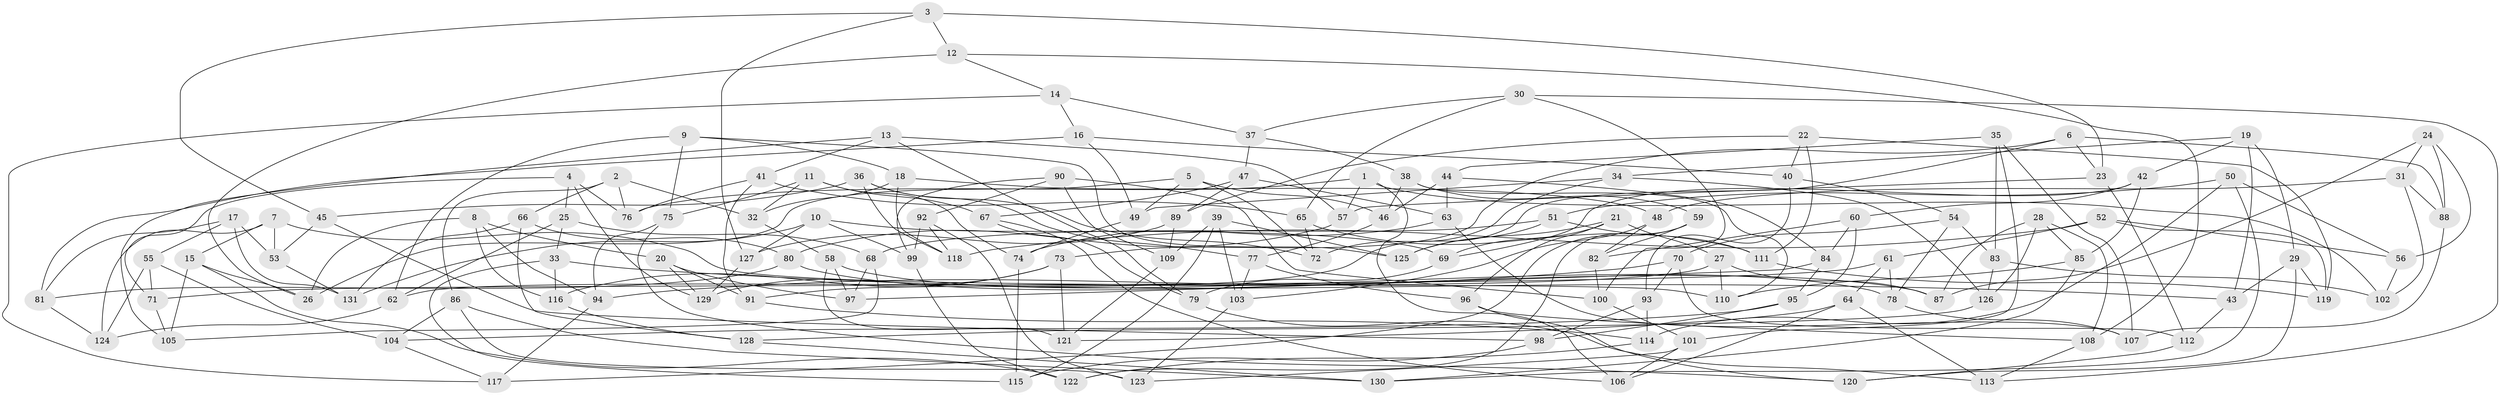 // Generated by graph-tools (version 1.1) at 2025/26/03/09/25 03:26:59]
// undirected, 131 vertices, 262 edges
graph export_dot {
graph [start="1"]
  node [color=gray90,style=filled];
  1;
  2;
  3;
  4;
  5;
  6;
  7;
  8;
  9;
  10;
  11;
  12;
  13;
  14;
  15;
  16;
  17;
  18;
  19;
  20;
  21;
  22;
  23;
  24;
  25;
  26;
  27;
  28;
  29;
  30;
  31;
  32;
  33;
  34;
  35;
  36;
  37;
  38;
  39;
  40;
  41;
  42;
  43;
  44;
  45;
  46;
  47;
  48;
  49;
  50;
  51;
  52;
  53;
  54;
  55;
  56;
  57;
  58;
  59;
  60;
  61;
  62;
  63;
  64;
  65;
  66;
  67;
  68;
  69;
  70;
  71;
  72;
  73;
  74;
  75;
  76;
  77;
  78;
  79;
  80;
  81;
  82;
  83;
  84;
  85;
  86;
  87;
  88;
  89;
  90;
  91;
  92;
  93;
  94;
  95;
  96;
  97;
  98;
  99;
  100;
  101;
  102;
  103;
  104;
  105;
  106;
  107;
  108;
  109;
  110;
  111;
  112;
  113;
  114;
  115;
  116;
  117;
  118;
  119;
  120;
  121;
  122;
  123;
  124;
  125;
  126;
  127;
  128;
  129;
  130;
  131;
  1 -- 102;
  1 -- 106;
  1 -- 57;
  1 -- 76;
  2 -- 32;
  2 -- 86;
  2 -- 66;
  2 -- 76;
  3 -- 12;
  3 -- 45;
  3 -- 127;
  3 -- 23;
  4 -- 71;
  4 -- 76;
  4 -- 129;
  4 -- 25;
  5 -- 72;
  5 -- 26;
  5 -- 49;
  5 -- 46;
  6 -- 88;
  6 -- 91;
  6 -- 23;
  6 -- 73;
  7 -- 124;
  7 -- 53;
  7 -- 15;
  7 -- 110;
  8 -- 26;
  8 -- 116;
  8 -- 94;
  8 -- 20;
  9 -- 75;
  9 -- 62;
  9 -- 18;
  9 -- 125;
  10 -- 69;
  10 -- 131;
  10 -- 127;
  10 -- 99;
  11 -- 32;
  11 -- 75;
  11 -- 74;
  11 -- 67;
  12 -- 14;
  12 -- 108;
  12 -- 26;
  13 -- 105;
  13 -- 41;
  13 -- 57;
  13 -- 79;
  14 -- 16;
  14 -- 117;
  14 -- 37;
  15 -- 105;
  15 -- 26;
  15 -- 122;
  16 -- 81;
  16 -- 40;
  16 -- 49;
  17 -- 55;
  17 -- 81;
  17 -- 131;
  17 -- 53;
  18 -- 48;
  18 -- 118;
  18 -- 32;
  19 -- 43;
  19 -- 34;
  19 -- 42;
  19 -- 29;
  20 -- 91;
  20 -- 129;
  20 -- 97;
  21 -- 96;
  21 -- 27;
  21 -- 69;
  21 -- 125;
  22 -- 111;
  22 -- 40;
  22 -- 119;
  22 -- 89;
  23 -- 112;
  23 -- 57;
  24 -- 88;
  24 -- 87;
  24 -- 56;
  24 -- 31;
  25 -- 33;
  25 -- 62;
  25 -- 68;
  27 -- 87;
  27 -- 62;
  27 -- 110;
  28 -- 126;
  28 -- 108;
  28 -- 85;
  28 -- 87;
  29 -- 43;
  29 -- 119;
  29 -- 120;
  30 -- 100;
  30 -- 37;
  30 -- 113;
  30 -- 65;
  31 -- 48;
  31 -- 88;
  31 -- 102;
  32 -- 58;
  33 -- 115;
  33 -- 116;
  33 -- 43;
  34 -- 49;
  34 -- 72;
  34 -- 126;
  35 -- 44;
  35 -- 83;
  35 -- 101;
  35 -- 107;
  36 -- 118;
  36 -- 77;
  36 -- 72;
  36 -- 45;
  37 -- 38;
  37 -- 47;
  38 -- 59;
  38 -- 46;
  38 -- 110;
  39 -- 109;
  39 -- 103;
  39 -- 125;
  39 -- 115;
  40 -- 54;
  40 -- 93;
  41 -- 91;
  41 -- 76;
  41 -- 65;
  42 -- 85;
  42 -- 69;
  42 -- 60;
  43 -- 112;
  44 -- 84;
  44 -- 63;
  44 -- 46;
  45 -- 98;
  45 -- 53;
  46 -- 77;
  47 -- 63;
  47 -- 89;
  47 -- 67;
  48 -- 103;
  48 -- 82;
  49 -- 74;
  50 -- 56;
  50 -- 130;
  50 -- 114;
  50 -- 51;
  51 -- 125;
  51 -- 68;
  51 -- 111;
  52 -- 119;
  52 -- 61;
  52 -- 118;
  52 -- 56;
  53 -- 131;
  54 -- 78;
  54 -- 70;
  54 -- 83;
  55 -- 124;
  55 -- 104;
  55 -- 71;
  56 -- 102;
  57 -- 80;
  58 -- 78;
  58 -- 121;
  58 -- 97;
  59 -- 122;
  59 -- 82;
  59 -- 117;
  60 -- 84;
  60 -- 95;
  60 -- 82;
  61 -- 78;
  61 -- 71;
  61 -- 64;
  62 -- 124;
  63 -- 107;
  63 -- 74;
  64 -- 106;
  64 -- 113;
  64 -- 121;
  65 -- 111;
  65 -- 72;
  66 -- 80;
  66 -- 131;
  66 -- 128;
  67 -- 79;
  67 -- 106;
  68 -- 105;
  68 -- 97;
  69 -- 79;
  70 -- 94;
  70 -- 112;
  70 -- 93;
  71 -- 105;
  73 -- 116;
  73 -- 129;
  73 -- 121;
  74 -- 115;
  75 -- 120;
  75 -- 94;
  77 -- 96;
  77 -- 103;
  78 -- 107;
  79 -- 113;
  80 -- 81;
  80 -- 87;
  81 -- 124;
  82 -- 100;
  83 -- 126;
  83 -- 102;
  84 -- 97;
  84 -- 95;
  85 -- 130;
  85 -- 110;
  86 -- 104;
  86 -- 123;
  86 -- 130;
  88 -- 107;
  89 -- 109;
  89 -- 127;
  90 -- 100;
  90 -- 99;
  90 -- 109;
  90 -- 92;
  91 -- 114;
  92 -- 118;
  92 -- 123;
  92 -- 99;
  93 -- 98;
  93 -- 114;
  94 -- 117;
  95 -- 98;
  95 -- 104;
  96 -- 120;
  96 -- 108;
  98 -- 115;
  99 -- 122;
  100 -- 101;
  101 -- 123;
  101 -- 106;
  103 -- 123;
  104 -- 117;
  108 -- 113;
  109 -- 121;
  111 -- 119;
  112 -- 120;
  114 -- 122;
  116 -- 128;
  126 -- 128;
  127 -- 129;
  128 -- 130;
}
